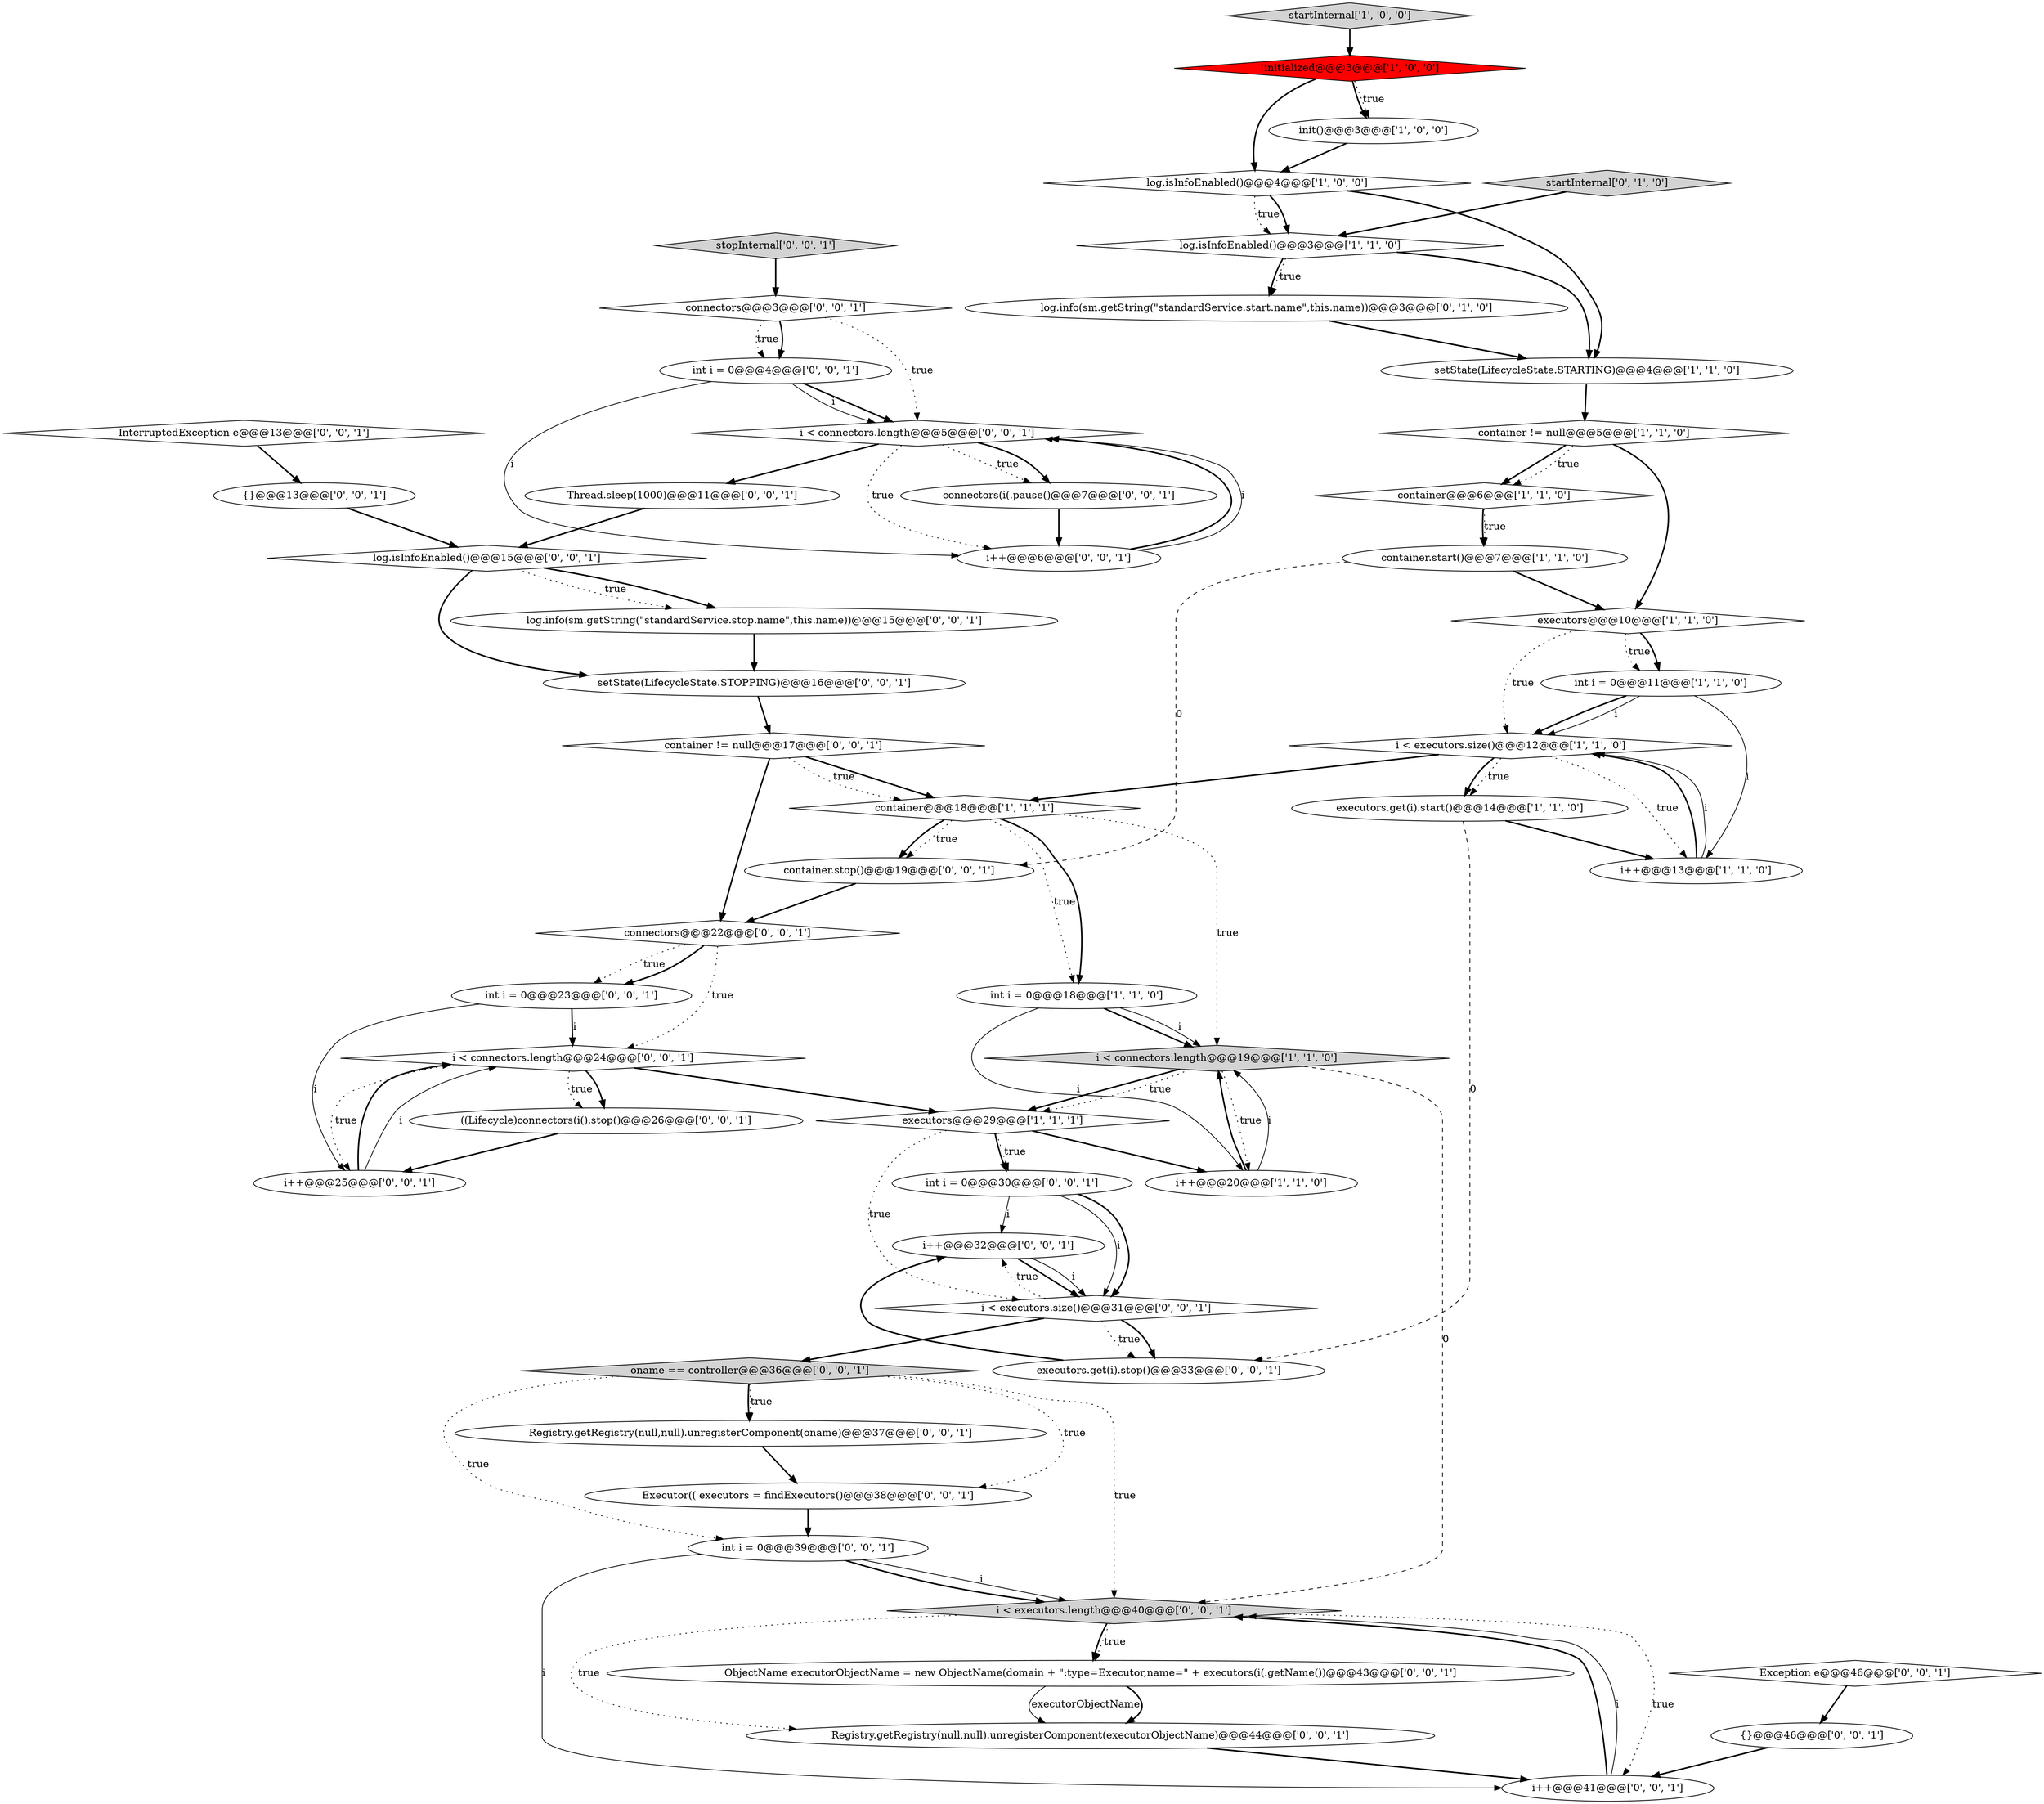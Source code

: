 digraph {
0 [style = filled, label = "int i = 0@@@18@@@['1', '1', '0']", fillcolor = white, shape = ellipse image = "AAA0AAABBB1BBB"];
26 [style = filled, label = "int i = 0@@@23@@@['0', '0', '1']", fillcolor = white, shape = ellipse image = "AAA0AAABBB3BBB"];
10 [style = filled, label = "container.start()@@@7@@@['1', '1', '0']", fillcolor = white, shape = ellipse image = "AAA0AAABBB1BBB"];
35 [style = filled, label = "connectors@@@22@@@['0', '0', '1']", fillcolor = white, shape = diamond image = "AAA0AAABBB3BBB"];
46 [style = filled, label = "int i = 0@@@4@@@['0', '0', '1']", fillcolor = white, shape = ellipse image = "AAA0AAABBB3BBB"];
2 [style = filled, label = "container@@@18@@@['1', '1', '1']", fillcolor = white, shape = diamond image = "AAA0AAABBB1BBB"];
1 [style = filled, label = "log.isInfoEnabled()@@@4@@@['1', '0', '0']", fillcolor = white, shape = diamond image = "AAA0AAABBB1BBB"];
37 [style = filled, label = "i < executors.length@@@40@@@['0', '0', '1']", fillcolor = lightgray, shape = diamond image = "AAA0AAABBB3BBB"];
51 [style = filled, label = "container.stop()@@@19@@@['0', '0', '1']", fillcolor = white, shape = ellipse image = "AAA0AAABBB3BBB"];
29 [style = filled, label = "int i = 0@@@30@@@['0', '0', '1']", fillcolor = white, shape = ellipse image = "AAA0AAABBB3BBB"];
20 [style = filled, label = "startInternal['0', '1', '0']", fillcolor = lightgray, shape = diamond image = "AAA0AAABBB2BBB"];
27 [style = filled, label = "i++@@@32@@@['0', '0', '1']", fillcolor = white, shape = ellipse image = "AAA0AAABBB3BBB"];
47 [style = filled, label = "((Lifecycle)connectors(i().stop()@@@26@@@['0', '0', '1']", fillcolor = white, shape = ellipse image = "AAA0AAABBB3BBB"];
8 [style = filled, label = "int i = 0@@@11@@@['1', '1', '0']", fillcolor = white, shape = ellipse image = "AAA0AAABBB1BBB"];
14 [style = filled, label = "!initialized@@@3@@@['1', '0', '0']", fillcolor = red, shape = diamond image = "AAA1AAABBB1BBB"];
34 [style = filled, label = "ObjectName executorObjectName = new ObjectName(domain + \":type=Executor,name=\" + executors(i(.getName())@@@43@@@['0', '0', '1']", fillcolor = white, shape = ellipse image = "AAA0AAABBB3BBB"];
44 [style = filled, label = "connectors(i(.pause()@@@7@@@['0', '0', '1']", fillcolor = white, shape = ellipse image = "AAA0AAABBB3BBB"];
16 [style = filled, label = "executors@@@10@@@['1', '1', '0']", fillcolor = white, shape = diamond image = "AAA0AAABBB1BBB"];
39 [style = filled, label = "{}@@@13@@@['0', '0', '1']", fillcolor = white, shape = ellipse image = "AAA0AAABBB3BBB"];
5 [style = filled, label = "i < connectors.length@@@19@@@['1', '1', '0']", fillcolor = lightgray, shape = diamond image = "AAA0AAABBB1BBB"];
17 [style = filled, label = "executors@@@29@@@['1', '1', '1']", fillcolor = white, shape = diamond image = "AAA0AAABBB1BBB"];
40 [style = filled, label = "executors.get(i).stop()@@@33@@@['0', '0', '1']", fillcolor = white, shape = ellipse image = "AAA0AAABBB3BBB"];
41 [style = filled, label = "i < connectors.length@@@5@@@['0', '0', '1']", fillcolor = white, shape = diamond image = "AAA0AAABBB3BBB"];
18 [style = filled, label = "container@@@6@@@['1', '1', '0']", fillcolor = white, shape = diamond image = "AAA0AAABBB1BBB"];
42 [style = filled, label = "log.isInfoEnabled()@@@15@@@['0', '0', '1']", fillcolor = white, shape = diamond image = "AAA0AAABBB3BBB"];
43 [style = filled, label = "Exception e@@@46@@@['0', '0', '1']", fillcolor = white, shape = diamond image = "AAA0AAABBB3BBB"];
31 [style = filled, label = "i++@@@25@@@['0', '0', '1']", fillcolor = white, shape = ellipse image = "AAA0AAABBB3BBB"];
32 [style = filled, label = "setState(LifecycleState.STOPPING)@@@16@@@['0', '0', '1']", fillcolor = white, shape = ellipse image = "AAA0AAABBB3BBB"];
45 [style = filled, label = "int i = 0@@@39@@@['0', '0', '1']", fillcolor = white, shape = ellipse image = "AAA0AAABBB3BBB"];
7 [style = filled, label = "setState(LifecycleState.STARTING)@@@4@@@['1', '1', '0']", fillcolor = white, shape = ellipse image = "AAA0AAABBB1BBB"];
48 [style = filled, label = "Executor(( executors = findExecutors()@@@38@@@['0', '0', '1']", fillcolor = white, shape = ellipse image = "AAA0AAABBB3BBB"];
19 [style = filled, label = "log.info(sm.getString(\"standardService.start.name\",this.name))@@@3@@@['0', '1', '0']", fillcolor = white, shape = ellipse image = "AAA0AAABBB2BBB"];
38 [style = filled, label = "i < executors.size()@@@31@@@['0', '0', '1']", fillcolor = white, shape = diamond image = "AAA0AAABBB3BBB"];
4 [style = filled, label = "init()@@@3@@@['1', '0', '0']", fillcolor = white, shape = ellipse image = "AAA0AAABBB1BBB"];
25 [style = filled, label = "connectors@@@3@@@['0', '0', '1']", fillcolor = white, shape = diamond image = "AAA0AAABBB3BBB"];
6 [style = filled, label = "log.isInfoEnabled()@@@3@@@['1', '1', '0']", fillcolor = white, shape = diamond image = "AAA0AAABBB1BBB"];
24 [style = filled, label = "stopInternal['0', '0', '1']", fillcolor = lightgray, shape = diamond image = "AAA0AAABBB3BBB"];
52 [style = filled, label = "InterruptedException e@@@13@@@['0', '0', '1']", fillcolor = white, shape = diamond image = "AAA0AAABBB3BBB"];
50 [style = filled, label = "i++@@@41@@@['0', '0', '1']", fillcolor = white, shape = ellipse image = "AAA0AAABBB3BBB"];
3 [style = filled, label = "startInternal['1', '0', '0']", fillcolor = lightgray, shape = diamond image = "AAA0AAABBB1BBB"];
33 [style = filled, label = "i++@@@6@@@['0', '0', '1']", fillcolor = white, shape = ellipse image = "AAA0AAABBB3BBB"];
30 [style = filled, label = "{}@@@46@@@['0', '0', '1']", fillcolor = white, shape = ellipse image = "AAA0AAABBB3BBB"];
12 [style = filled, label = "i < executors.size()@@@12@@@['1', '1', '0']", fillcolor = white, shape = diamond image = "AAA0AAABBB1BBB"];
15 [style = filled, label = "executors.get(i).start()@@@14@@@['1', '1', '0']", fillcolor = white, shape = ellipse image = "AAA0AAABBB1BBB"];
22 [style = filled, label = "container != null@@@17@@@['0', '0', '1']", fillcolor = white, shape = diamond image = "AAA0AAABBB3BBB"];
11 [style = filled, label = "i++@@@20@@@['1', '1', '0']", fillcolor = white, shape = ellipse image = "AAA0AAABBB1BBB"];
13 [style = filled, label = "container != null@@@5@@@['1', '1', '0']", fillcolor = white, shape = diamond image = "AAA0AAABBB1BBB"];
36 [style = filled, label = "oname == controller@@@36@@@['0', '0', '1']", fillcolor = lightgray, shape = diamond image = "AAA0AAABBB3BBB"];
28 [style = filled, label = "i < connectors.length@@@24@@@['0', '0', '1']", fillcolor = white, shape = diamond image = "AAA0AAABBB3BBB"];
49 [style = filled, label = "log.info(sm.getString(\"standardService.stop.name\",this.name))@@@15@@@['0', '0', '1']", fillcolor = white, shape = ellipse image = "AAA0AAABBB3BBB"];
53 [style = filled, label = "Registry.getRegistry(null,null).unregisterComponent(executorObjectName)@@@44@@@['0', '0', '1']", fillcolor = white, shape = ellipse image = "AAA0AAABBB3BBB"];
23 [style = filled, label = "Registry.getRegistry(null,null).unregisterComponent(oname)@@@37@@@['0', '0', '1']", fillcolor = white, shape = ellipse image = "AAA0AAABBB3BBB"];
21 [style = filled, label = "Thread.sleep(1000)@@@11@@@['0', '0', '1']", fillcolor = white, shape = ellipse image = "AAA0AAABBB3BBB"];
9 [style = filled, label = "i++@@@13@@@['1', '1', '0']", fillcolor = white, shape = ellipse image = "AAA0AAABBB1BBB"];
32->22 [style = bold, label=""];
27->38 [style = bold, label=""];
21->42 [style = bold, label=""];
2->51 [style = bold, label=""];
12->15 [style = dotted, label="true"];
35->26 [style = dotted, label="true"];
34->53 [style = solid, label="executorObjectName"];
36->48 [style = dotted, label="true"];
15->40 [style = dashed, label="0"];
6->19 [style = dotted, label="true"];
12->2 [style = bold, label=""];
5->11 [style = dotted, label="true"];
10->51 [style = dashed, label="0"];
37->50 [style = dotted, label="true"];
1->6 [style = dotted, label="true"];
27->38 [style = solid, label="i"];
41->33 [style = dotted, label="true"];
26->28 [style = bold, label=""];
38->40 [style = dotted, label="true"];
34->53 [style = bold, label=""];
17->38 [style = dotted, label="true"];
2->0 [style = dotted, label="true"];
50->37 [style = bold, label=""];
41->21 [style = bold, label=""];
33->41 [style = bold, label=""];
11->5 [style = solid, label="i"];
5->17 [style = bold, label=""];
51->35 [style = bold, label=""];
13->16 [style = bold, label=""];
46->41 [style = bold, label=""];
23->48 [style = bold, label=""];
49->32 [style = bold, label=""];
36->45 [style = dotted, label="true"];
15->9 [style = bold, label=""];
29->38 [style = solid, label="i"];
33->41 [style = solid, label="i"];
42->32 [style = bold, label=""];
29->38 [style = bold, label=""];
31->28 [style = bold, label=""];
6->7 [style = bold, label=""];
14->4 [style = dotted, label="true"];
39->42 [style = bold, label=""];
13->18 [style = bold, label=""];
5->37 [style = dashed, label="0"];
14->4 [style = bold, label=""];
16->8 [style = dotted, label="true"];
13->18 [style = dotted, label="true"];
22->2 [style = bold, label=""];
16->8 [style = bold, label=""];
38->27 [style = dotted, label="true"];
45->37 [style = solid, label="i"];
47->31 [style = bold, label=""];
28->47 [style = bold, label=""];
44->33 [style = bold, label=""];
1->7 [style = bold, label=""];
36->37 [style = dotted, label="true"];
30->50 [style = bold, label=""];
53->50 [style = bold, label=""];
18->10 [style = dotted, label="true"];
50->37 [style = solid, label="i"];
11->5 [style = bold, label=""];
2->0 [style = bold, label=""];
1->6 [style = bold, label=""];
26->31 [style = solid, label="i"];
42->49 [style = dotted, label="true"];
18->10 [style = bold, label=""];
10->16 [style = bold, label=""];
29->27 [style = solid, label="i"];
46->41 [style = solid, label="i"];
40->27 [style = bold, label=""];
24->25 [style = bold, label=""];
28->17 [style = bold, label=""];
4->1 [style = bold, label=""];
17->29 [style = dotted, label="true"];
9->12 [style = bold, label=""];
37->34 [style = dotted, label="true"];
2->5 [style = dotted, label="true"];
22->35 [style = bold, label=""];
36->23 [style = dotted, label="true"];
38->40 [style = bold, label=""];
8->12 [style = solid, label="i"];
35->26 [style = bold, label=""];
41->44 [style = dotted, label="true"];
8->12 [style = bold, label=""];
0->5 [style = bold, label=""];
5->17 [style = dotted, label="true"];
7->13 [style = bold, label=""];
28->31 [style = dotted, label="true"];
37->53 [style = dotted, label="true"];
52->39 [style = bold, label=""];
16->12 [style = dotted, label="true"];
28->47 [style = dotted, label="true"];
3->14 [style = bold, label=""];
12->15 [style = bold, label=""];
38->36 [style = bold, label=""];
26->28 [style = solid, label="i"];
6->19 [style = bold, label=""];
20->6 [style = bold, label=""];
25->41 [style = dotted, label="true"];
25->46 [style = bold, label=""];
25->46 [style = dotted, label="true"];
8->9 [style = solid, label="i"];
43->30 [style = bold, label=""];
14->1 [style = bold, label=""];
0->5 [style = solid, label="i"];
22->2 [style = dotted, label="true"];
45->50 [style = solid, label="i"];
48->45 [style = bold, label=""];
36->23 [style = bold, label=""];
37->34 [style = bold, label=""];
0->11 [style = solid, label="i"];
35->28 [style = dotted, label="true"];
42->49 [style = bold, label=""];
45->37 [style = bold, label=""];
17->29 [style = bold, label=""];
41->44 [style = bold, label=""];
19->7 [style = bold, label=""];
9->12 [style = solid, label="i"];
46->33 [style = solid, label="i"];
2->51 [style = dotted, label="true"];
12->9 [style = dotted, label="true"];
17->11 [style = bold, label=""];
31->28 [style = solid, label="i"];
}
